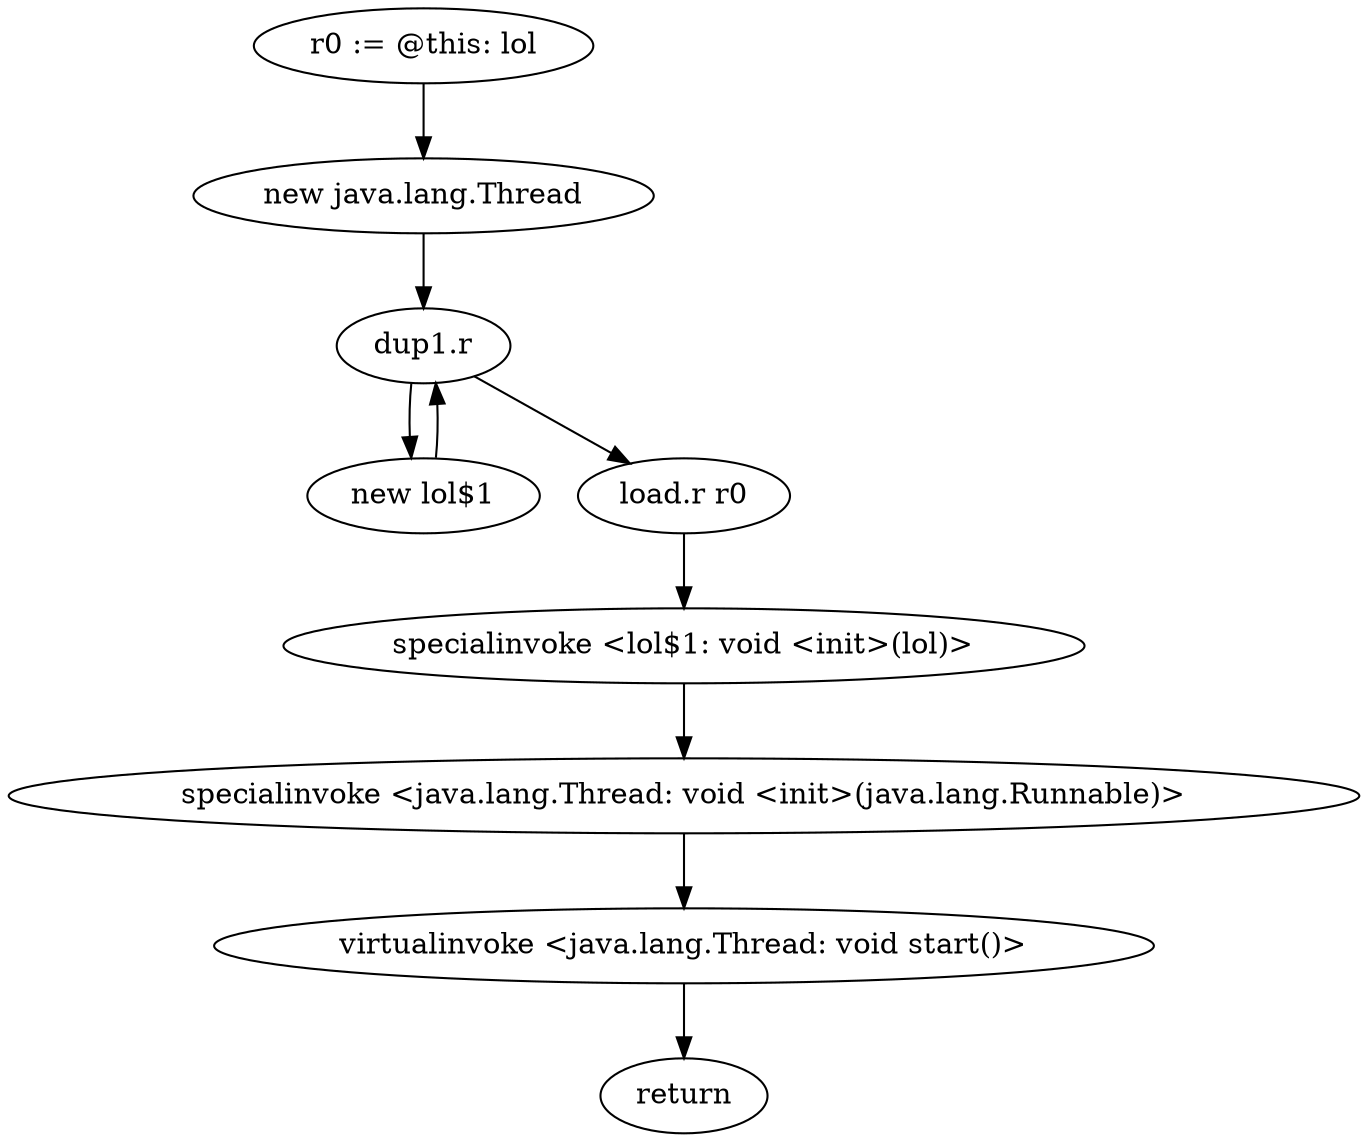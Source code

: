 digraph "" {
    "r0 := @this: lol"
    "new java.lang.Thread"
    "r0 := @this: lol"->"new java.lang.Thread";
    "dup1.r"
    "new java.lang.Thread"->"dup1.r";
    "new lol$1"
    "dup1.r"->"new lol$1";
    "new lol$1"->"dup1.r";
    "load.r r0"
    "dup1.r"->"load.r r0";
    "specialinvoke <lol$1: void <init>(lol)>"
    "load.r r0"->"specialinvoke <lol$1: void <init>(lol)>";
    "specialinvoke <java.lang.Thread: void <init>(java.lang.Runnable)>"
    "specialinvoke <lol$1: void <init>(lol)>"->"specialinvoke <java.lang.Thread: void <init>(java.lang.Runnable)>";
    "virtualinvoke <java.lang.Thread: void start()>"
    "specialinvoke <java.lang.Thread: void <init>(java.lang.Runnable)>"->"virtualinvoke <java.lang.Thread: void start()>";
    "return"
    "virtualinvoke <java.lang.Thread: void start()>"->"return";
}
